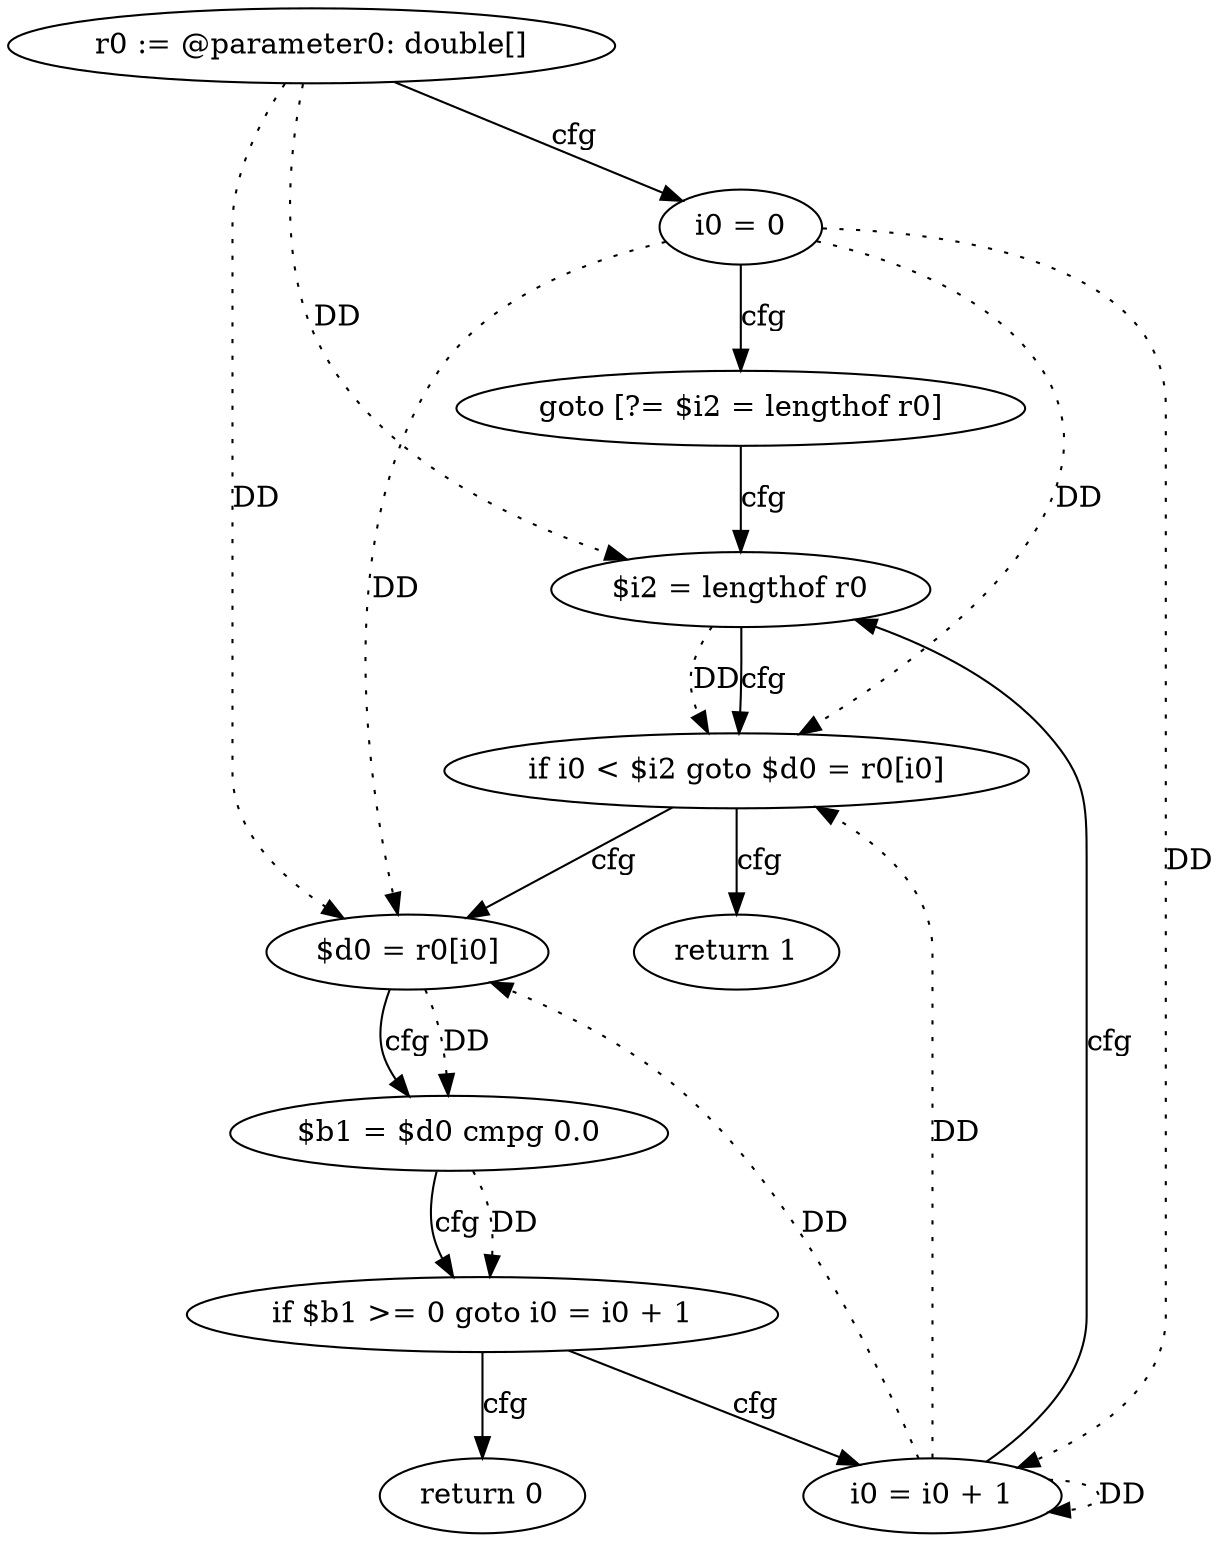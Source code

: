 digraph "checkNonNegative" {
    "0" [label="r0 := @parameter0: double[]",];
    "1" [label="i0 = 0",];
    "2" [label="goto [?= $i2 = lengthof r0]",];
    "3" [label="$d0 = r0[i0]",];
    "4" [label="$b1 = $d0 cmpg 0.0",];
    "5" [label="if $b1 >= 0 goto i0 = i0 + 1",];
    "6" [label="return 0",];
    "7" [label="i0 = i0 + 1",];
    "8" [label="$i2 = lengthof r0",];
    "9" [label="if i0 < $i2 goto $d0 = r0[i0]",];
    "10" [label="return 1",];
    "0"->"3" [label="DD",style=dotted,];
    "0"->"8" [label="DD",style=dotted,];
    "1"->"3" [label="DD",style=dotted,];
    "1"->"7" [label="DD",style=dotted,];
    "1"->"9" [label="DD",style=dotted,];
    "3"->"4" [label="DD",style=dotted,];
    "4"->"5" [label="DD",style=dotted,];
    "7"->"3" [label="DD",style=dotted,];
    "7"->"7" [label="DD",style=dotted,];
    "7"->"9" [label="DD",style=dotted,];
    "8"->"9" [label="DD",style=dotted,];
    "0"->"1" [label="cfg",];
    "1"->"2" [label="cfg",];
    "2"->"8" [label="cfg",];
    "3"->"4" [label="cfg",];
    "4"->"5" [label="cfg",];
    "5"->"6" [label="cfg",];
    "5"->"7" [label="cfg",];
    "7"->"8" [label="cfg",];
    "8"->"9" [label="cfg",];
    "9"->"10" [label="cfg",];
    "9"->"3" [label="cfg",];
}
